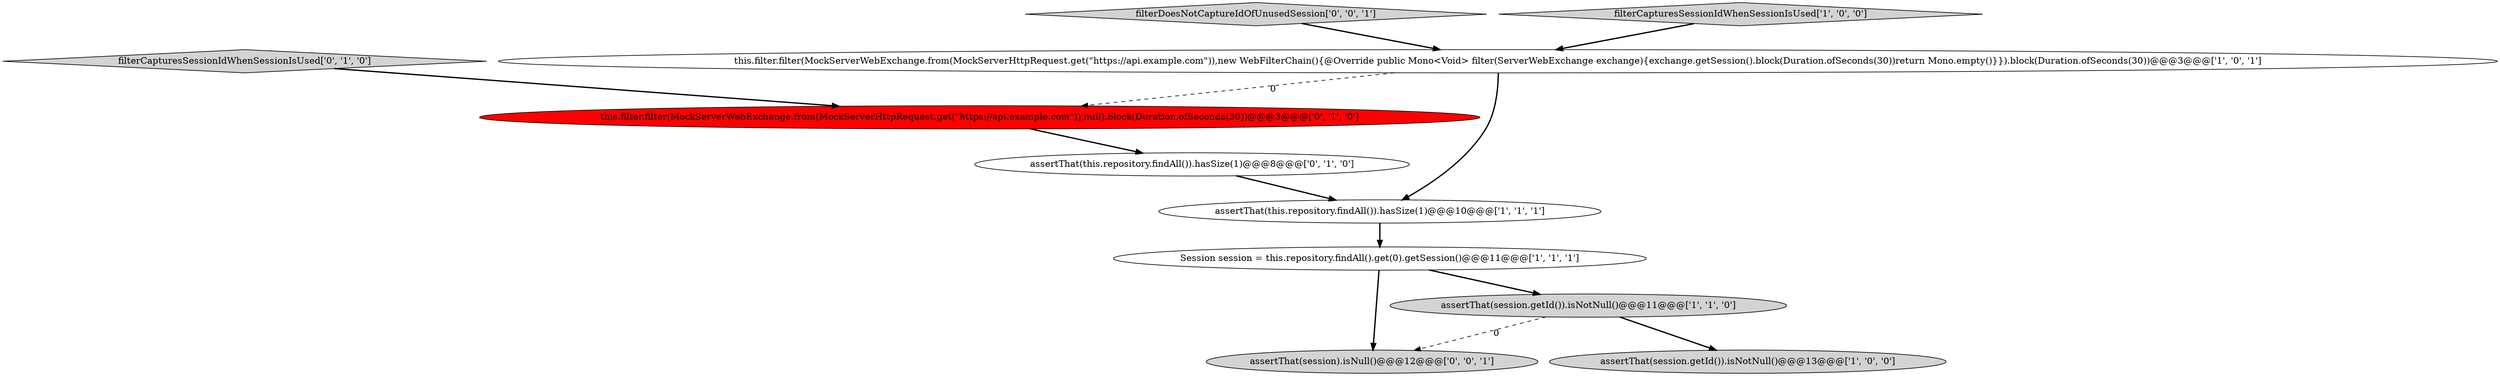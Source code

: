 digraph {
7 [style = filled, label = "assertThat(this.repository.findAll()).hasSize(1)@@@8@@@['0', '1', '0']", fillcolor = white, shape = ellipse image = "AAA0AAABBB2BBB"];
2 [style = filled, label = "assertThat(session.getId()).isNotNull()@@@13@@@['1', '0', '0']", fillcolor = lightgray, shape = ellipse image = "AAA0AAABBB1BBB"];
4 [style = filled, label = "assertThat(this.repository.findAll()).hasSize(1)@@@10@@@['1', '1', '1']", fillcolor = white, shape = ellipse image = "AAA0AAABBB1BBB"];
10 [style = filled, label = "assertThat(session).isNull()@@@12@@@['0', '0', '1']", fillcolor = lightgray, shape = ellipse image = "AAA0AAABBB3BBB"];
8 [style = filled, label = "this.filter.filter(MockServerWebExchange.from(MockServerHttpRequest.get(\"https://api.example.com\")),null).block(Duration.ofSeconds(30))@@@3@@@['0', '1', '0']", fillcolor = red, shape = ellipse image = "AAA1AAABBB2BBB"];
6 [style = filled, label = "filterCapturesSessionIdWhenSessionIsUsed['0', '1', '0']", fillcolor = lightgray, shape = diamond image = "AAA0AAABBB2BBB"];
9 [style = filled, label = "filterDoesNotCaptureIdOfUnusedSession['0', '0', '1']", fillcolor = lightgray, shape = diamond image = "AAA0AAABBB3BBB"];
5 [style = filled, label = "filterCapturesSessionIdWhenSessionIsUsed['1', '0', '0']", fillcolor = lightgray, shape = diamond image = "AAA0AAABBB1BBB"];
0 [style = filled, label = "this.filter.filter(MockServerWebExchange.from(MockServerHttpRequest.get(\"https://api.example.com\")),new WebFilterChain(){@Override public Mono<Void> filter(ServerWebExchange exchange){exchange.getSession().block(Duration.ofSeconds(30))return Mono.empty()}}).block(Duration.ofSeconds(30))@@@3@@@['1', '0', '1']", fillcolor = white, shape = ellipse image = "AAA0AAABBB1BBB"];
1 [style = filled, label = "assertThat(session.getId()).isNotNull()@@@11@@@['1', '1', '0']", fillcolor = lightgray, shape = ellipse image = "AAA0AAABBB1BBB"];
3 [style = filled, label = "Session session = this.repository.findAll().get(0).getSession()@@@11@@@['1', '1', '1']", fillcolor = white, shape = ellipse image = "AAA0AAABBB1BBB"];
6->8 [style = bold, label=""];
3->10 [style = bold, label=""];
4->3 [style = bold, label=""];
0->8 [style = dashed, label="0"];
1->2 [style = bold, label=""];
1->10 [style = dashed, label="0"];
7->4 [style = bold, label=""];
9->0 [style = bold, label=""];
5->0 [style = bold, label=""];
3->1 [style = bold, label=""];
0->4 [style = bold, label=""];
8->7 [style = bold, label=""];
}
